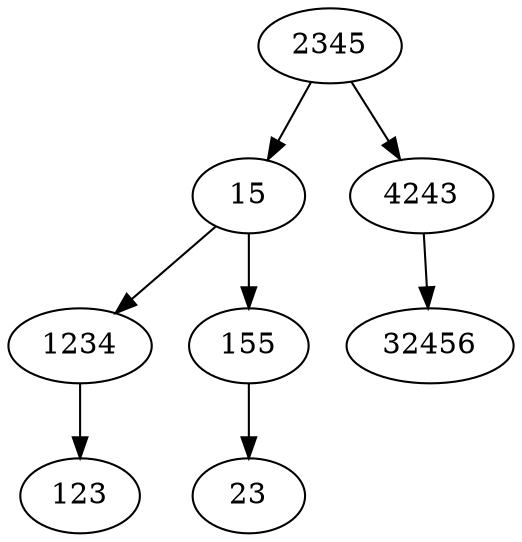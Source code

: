 digraph G {
1234 -> 123;
15 -> 1234;
155 -> 23;
15 -> 155;
2345 -> 15;
4243 -> 32456;
2345 -> 4243;
}